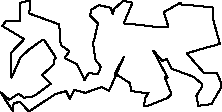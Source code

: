 unitsize(0.001cm);
// 22468.2
draw((2995,264)--(2656,128));
draw((2656,128)--(2581,121));
draw((2581,121)--(2592,248));
draw((2592,248)--(2658,360));
draw((2658,360)--(2597,349));
draw((2597,349)--(2347,388));
draw((2347,388)--(2334,523));
draw((2334,523)--(2067,694));
draw((2067,694)--(2223,990));
draw((2223,990)--(1962,389));
draw((1962,389)--(1828,456));
draw((1828,456)--(1541,354));
draw((1541,354)--(1346,408));
draw((1346,408)--(1272,246));
draw((1272,246)--(1203,385));
draw((1203,385)--(1017,333));
draw((1017,333)--(547,25));
draw((547,25)--(387,199));
draw((387,199)--(278,165));
draw((278,165)--(264,36));
draw((264,36)--(47,363));
draw((47,363)--(202,233));
draw((202,233)--(366,339));
draw((366,339)--(460,267));
draw((460,267)--(634,294));
draw((634,294)--(931,512));
draw((931,512)--(781,670));
draw((781,670)--(981,848));
draw((981,848)--(997,942));
draw((997,942)--(1021,962));
draw((1021,962)--(1009,1001));
draw((1009,1001)--(811,1295));
draw((811,1295)--(778,1282));
draw((778,1282)--(555,1121));
draw((555,1121)--(401,980));
draw((401,980)--(240,619));
draw((240,619)--(235,1059));
draw((235,1059)--(241,1069));
draw((241,1069)--(464,1302));
draw((464,1302)--(80,1533));
draw((80,1533)--(149,1629));
draw((149,1629)--(386,1616));
draw((386,1616)--(394,1944));
draw((394,1944)--(571,1982));
draw((571,1982)--(555,1753));
draw((555,1753)--(1082,1561));
draw((1082,1561)--(1109,1196));
draw((1109,1196)--(1264,1090));
draw((1264,1090)--(1179,969));
draw((1179,969)--(1393,859));
draw((1393,859)--(1529,581));
draw((1529,581)--(1604,706));
draw((1604,706)--(1766,678));
draw((1766,678)--(1766,692));
draw((1766,692)--(1819,814));
draw((1819,814)--(1725,927));
draw((1725,927)--(1677,1238));
draw((1677,1238)--(1699,1294));
draw((1699,1294)--(1768,1578));
draw((1768,1578)--(1623,1723));
draw((1623,1723)--(1632,1742));
draw((1632,1742)--(1646,1817));
draw((1646,1817)--(1787,1902));
draw((1787,1902)--(1994,1852));
draw((1994,1852)--(2028,1736));
draw((2028,1736)--(2050,1833));
draw((2050,1833)--(2214,1977));
draw((2214,1977)--(2374,1944));
draw((2374,1944)--(2221,1578));
draw((2221,1578)--(2356,1568));
draw((2356,1568)--(2834,1512));
draw((2834,1512)--(3007,1524));
draw((3007,1524)--(2927,1777));
draw((2927,1777)--(3220,1945));
draw((3220,1945)--(3248,1906));
draw((3248,1906)--(3373,1902));
draw((3373,1902)--(3786,1862));
draw((3786,1862)--(3805,1619));
draw((3805,1619)--(3918,1217));
draw((3918,1217)--(3535,1112));
draw((3535,1112)--(3332,1049));
draw((3332,1049)--(3642,699));
draw((3642,699)--(3868,697));
draw((3868,697)--(3935,540));
draw((3935,540)--(3946,459));
draw((3946,459)--(3766,154));
draw((3766,154)--(3538,125));
draw((3538,125)--(3503,301));
draw((3503,301)--(3600,459));
draw((3600,459)--(3599,514));
draw((3599,514)--(3452,637));
draw((3452,637)--(3060,781));
draw((3060,781)--(3023,871));
draw((3023,871)--(2982,949));
draw((2982,949)--(2901,920));
draw((2901,920)--(2740,1101));
draw((2740,1101)--(2993,624));
draw((2993,624)--(2944,632));
draw((2944,632)--(3062,329));
draw((3062,329)--(2995,264));
